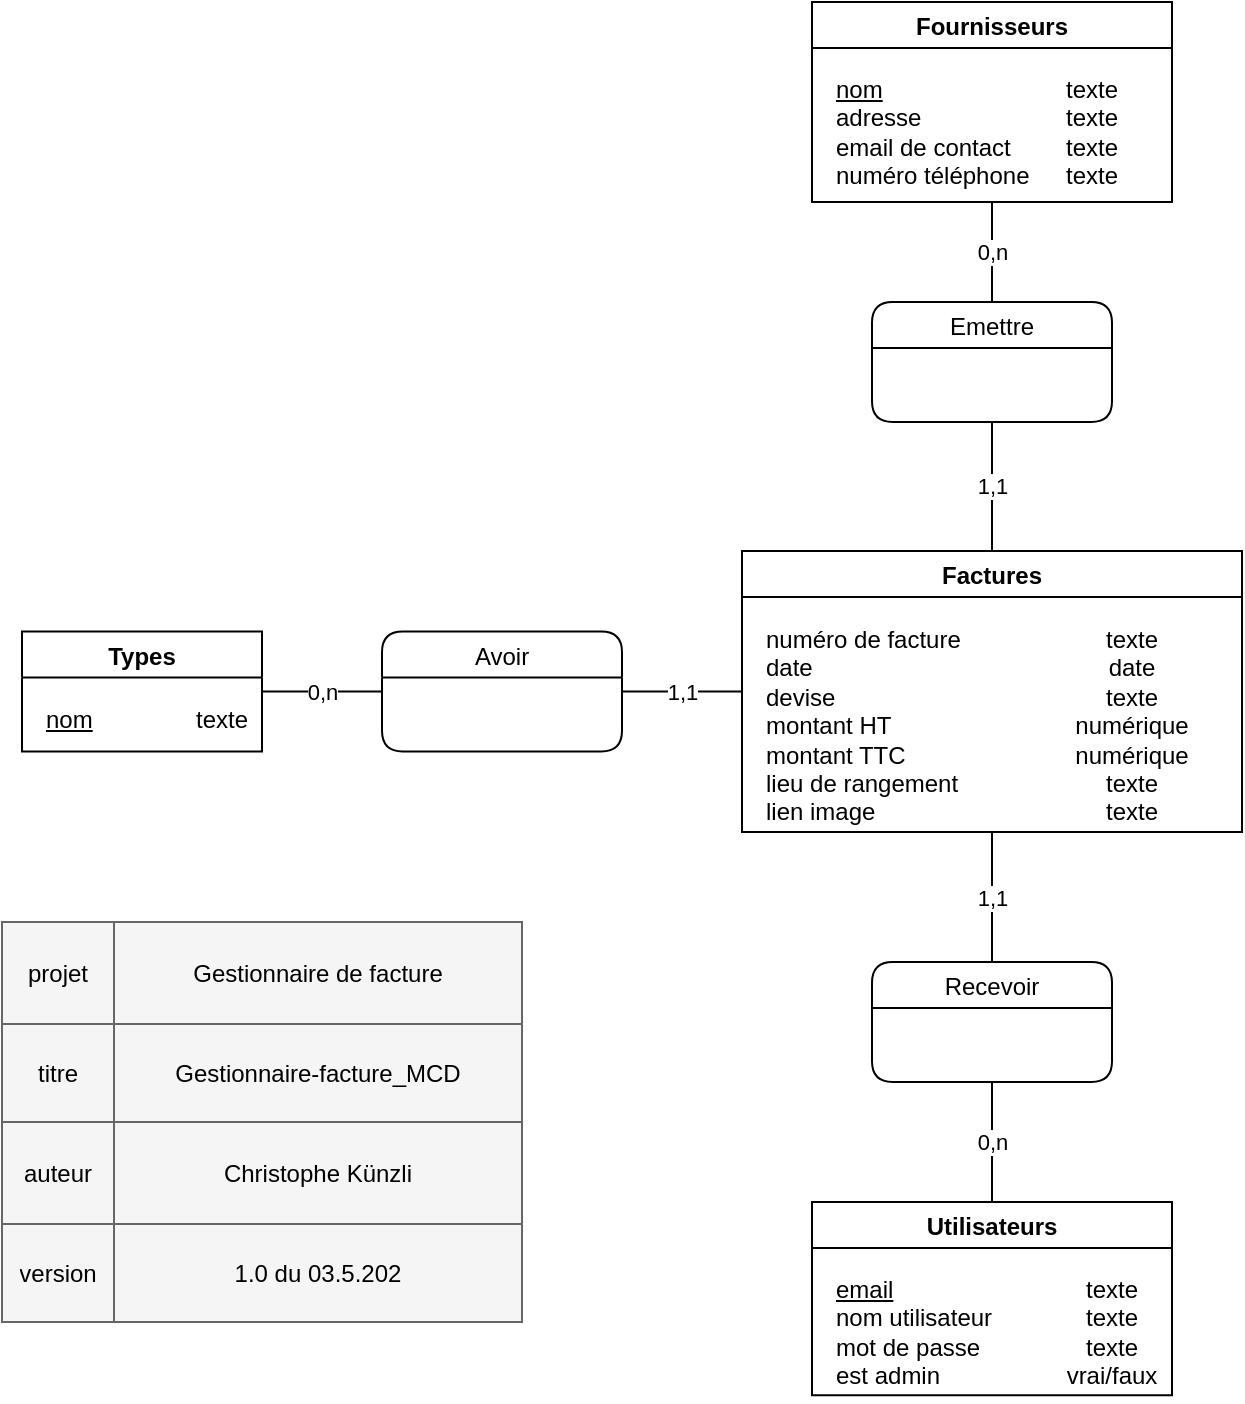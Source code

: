 <mxfile version="13.9.9" type="device"><diagram id="wSMjhmOGnyHE6R6_RnmL" name="Page-1"><mxGraphModel dx="1086" dy="806" grid="1" gridSize="10" guides="1" tooltips="1" connect="1" arrows="1" fold="1" page="1" pageScale="1" pageWidth="1169" pageHeight="827" math="0" shadow="0"><root><mxCell id="0"/><mxCell id="1" parent="0"/><mxCell id="KbxbQT1INxKjgQhn558X-4" value="" style="shape=table;html=1;whiteSpace=wrap;startSize=0;container=1;collapsible=0;childLayout=tableLayout;fillColor=#f5f5f5;strokeColor=#666666;fontColor=#333333;" parent="1" vertex="1"><mxGeometry x="10" y="480" width="260" height="200" as="geometry"/></mxCell><mxCell id="KbxbQT1INxKjgQhn558X-5" value="" style="shape=tableRow;horizontal=0;startSize=0;swimlaneHead=0;swimlaneBody=0;top=0;left=0;bottom=0;right=0;collapsible=0;dropTarget=0;fillColor=none;points=[[0,0.5],[1,0.5]];portConstraint=eastwest;" parent="KbxbQT1INxKjgQhn558X-4" vertex="1"><mxGeometry width="260" height="51" as="geometry"/></mxCell><mxCell id="KbxbQT1INxKjgQhn558X-6" value="projet" style="shape=partialRectangle;html=1;whiteSpace=wrap;connectable=0;fillColor=none;top=0;left=0;bottom=0;right=0;overflow=hidden;" parent="KbxbQT1INxKjgQhn558X-5" vertex="1"><mxGeometry width="56" height="51" as="geometry"><mxRectangle width="56" height="51" as="alternateBounds"/></mxGeometry></mxCell><mxCell id="KbxbQT1INxKjgQhn558X-7" value="Gestionnaire de facture" style="shape=partialRectangle;html=1;whiteSpace=wrap;connectable=0;fillColor=none;top=0;left=0;bottom=0;right=0;overflow=hidden;" parent="KbxbQT1INxKjgQhn558X-5" vertex="1"><mxGeometry x="56" width="204" height="51" as="geometry"><mxRectangle width="204" height="51" as="alternateBounds"/></mxGeometry></mxCell><mxCell id="KbxbQT1INxKjgQhn558X-8" value="" style="shape=tableRow;horizontal=0;startSize=0;swimlaneHead=0;swimlaneBody=0;top=0;left=0;bottom=0;right=0;collapsible=0;dropTarget=0;fillColor=none;points=[[0,0.5],[1,0.5]];portConstraint=eastwest;" parent="KbxbQT1INxKjgQhn558X-4" vertex="1"><mxGeometry y="51" width="260" height="49" as="geometry"/></mxCell><mxCell id="KbxbQT1INxKjgQhn558X-9" value="titre" style="shape=partialRectangle;html=1;whiteSpace=wrap;connectable=0;fillColor=none;top=0;left=0;bottom=0;right=0;overflow=hidden;" parent="KbxbQT1INxKjgQhn558X-8" vertex="1"><mxGeometry width="56" height="49" as="geometry"><mxRectangle width="56" height="49" as="alternateBounds"/></mxGeometry></mxCell><mxCell id="KbxbQT1INxKjgQhn558X-10" value="Gestionnaire-facture_MCD" style="shape=partialRectangle;html=1;whiteSpace=wrap;connectable=0;fillColor=none;top=0;left=0;bottom=0;right=0;overflow=hidden;" parent="KbxbQT1INxKjgQhn558X-8" vertex="1"><mxGeometry x="56" width="204" height="49" as="geometry"><mxRectangle width="204" height="49" as="alternateBounds"/></mxGeometry></mxCell><mxCell id="KbxbQT1INxKjgQhn558X-11" value="" style="shape=tableRow;horizontal=0;startSize=0;swimlaneHead=0;swimlaneBody=0;top=0;left=0;bottom=0;right=0;collapsible=0;dropTarget=0;fillColor=none;points=[[0,0.5],[1,0.5]];portConstraint=eastwest;" parent="KbxbQT1INxKjgQhn558X-4" vertex="1"><mxGeometry y="100" width="260" height="51" as="geometry"/></mxCell><mxCell id="KbxbQT1INxKjgQhn558X-12" value="auteur" style="shape=partialRectangle;html=1;whiteSpace=wrap;connectable=0;fillColor=none;top=0;left=0;bottom=0;right=0;overflow=hidden;" parent="KbxbQT1INxKjgQhn558X-11" vertex="1"><mxGeometry width="56" height="51" as="geometry"><mxRectangle width="56" height="51" as="alternateBounds"/></mxGeometry></mxCell><mxCell id="KbxbQT1INxKjgQhn558X-13" value="Christophe Künzli&lt;br&gt;" style="shape=partialRectangle;html=1;whiteSpace=wrap;connectable=0;fillColor=none;top=0;left=0;bottom=0;right=0;overflow=hidden;" parent="KbxbQT1INxKjgQhn558X-11" vertex="1"><mxGeometry x="56" width="204" height="51" as="geometry"><mxRectangle width="204" height="51" as="alternateBounds"/></mxGeometry></mxCell><mxCell id="KbxbQT1INxKjgQhn558X-14" style="shape=tableRow;horizontal=0;startSize=0;swimlaneHead=0;swimlaneBody=0;top=0;left=0;bottom=0;right=0;collapsible=0;dropTarget=0;fillColor=none;points=[[0,0.5],[1,0.5]];portConstraint=eastwest;" parent="KbxbQT1INxKjgQhn558X-4" vertex="1"><mxGeometry y="151" width="260" height="49" as="geometry"/></mxCell><mxCell id="KbxbQT1INxKjgQhn558X-15" value="version" style="shape=partialRectangle;html=1;whiteSpace=wrap;connectable=0;fillColor=none;top=0;left=0;bottom=0;right=0;overflow=hidden;" parent="KbxbQT1INxKjgQhn558X-14" vertex="1"><mxGeometry width="56" height="49" as="geometry"><mxRectangle width="56" height="49" as="alternateBounds"/></mxGeometry></mxCell><mxCell id="KbxbQT1INxKjgQhn558X-16" value="1.0 du 03.5.202" style="shape=partialRectangle;html=1;whiteSpace=wrap;connectable=0;fillColor=none;top=0;left=0;bottom=0;right=0;overflow=hidden;" parent="KbxbQT1INxKjgQhn558X-14" vertex="1"><mxGeometry x="56" width="204" height="49" as="geometry"><mxRectangle width="204" height="49" as="alternateBounds"/></mxGeometry></mxCell><mxCell id="OIQFm0iM9I4C4Nz8A6ek-1" value="Fournisseurs" style="swimlane;startSize=23;" parent="1" vertex="1"><mxGeometry x="415" y="20" width="180" height="100" as="geometry"/></mxCell><mxCell id="OIQFm0iM9I4C4Nz8A6ek-2" value="&lt;u&gt;nom&lt;/u&gt;&lt;br&gt;adresse&lt;br&gt;email de contact&lt;br&gt;numéro téléphone" style="text;html=1;strokeColor=none;fillColor=none;align=left;verticalAlign=top;whiteSpace=wrap;rounded=0;labelPosition=center;verticalLabelPosition=middle;" parent="OIQFm0iM9I4C4Nz8A6ek-1" vertex="1"><mxGeometry x="10" y="30" width="110" height="70" as="geometry"/></mxCell><mxCell id="OIQFm0iM9I4C4Nz8A6ek-3" value="texte&lt;br&gt;texte&lt;br&gt;texte&lt;br&gt;texte" style="text;html=1;strokeColor=none;fillColor=none;align=center;verticalAlign=top;whiteSpace=wrap;rounded=0;" parent="OIQFm0iM9I4C4Nz8A6ek-1" vertex="1"><mxGeometry x="110" y="30" width="60" height="70" as="geometry"/></mxCell><mxCell id="OIQFm0iM9I4C4Nz8A6ek-4" value="Factures" style="swimlane;startSize=23;" parent="1" vertex="1"><mxGeometry x="380" y="294.56" width="250" height="140.44" as="geometry"/></mxCell><mxCell id="OIQFm0iM9I4C4Nz8A6ek-5" value="numéro de facture&lt;br&gt;date&lt;br&gt;devise&lt;br&gt;montant HT&lt;br&gt;montant TTC&lt;br&gt;lieu de rangement&lt;br&gt;lien image" style="text;html=1;strokeColor=none;fillColor=none;align=left;verticalAlign=top;whiteSpace=wrap;rounded=0;labelPosition=center;verticalLabelPosition=middle;" parent="OIQFm0iM9I4C4Nz8A6ek-4" vertex="1"><mxGeometry x="10" y="30" width="130" height="100" as="geometry"/></mxCell><mxCell id="OIQFm0iM9I4C4Nz8A6ek-6" value="texte&lt;br&gt;date&lt;br&gt;texte&lt;br&gt;numérique&lt;br&gt;numérique&lt;br&gt;texte&lt;br&gt;texte" style="text;html=1;strokeColor=none;fillColor=none;align=center;verticalAlign=top;whiteSpace=wrap;rounded=0;" parent="OIQFm0iM9I4C4Nz8A6ek-4" vertex="1"><mxGeometry x="140" y="30" width="110" height="110" as="geometry"/></mxCell><mxCell id="OIQFm0iM9I4C4Nz8A6ek-16" value="Utilisateurs" style="swimlane;startSize=23;" parent="1" vertex="1"><mxGeometry x="415" y="620" width="180" height="96.66" as="geometry"/></mxCell><mxCell id="OIQFm0iM9I4C4Nz8A6ek-17" value="&lt;u&gt;email&lt;/u&gt;&lt;br&gt;nom utilisateur&lt;br&gt;mot de passe&lt;br&gt;est admin" style="text;html=1;strokeColor=none;fillColor=none;align=left;verticalAlign=top;whiteSpace=wrap;rounded=0;labelPosition=center;verticalLabelPosition=middle;" parent="OIQFm0iM9I4C4Nz8A6ek-16" vertex="1"><mxGeometry x="10" y="30" width="110" height="70" as="geometry"/></mxCell><mxCell id="OIQFm0iM9I4C4Nz8A6ek-18" value="texte&lt;br&gt;texte&lt;br&gt;texte&lt;br&gt;vrai/faux" style="text;html=1;strokeColor=none;fillColor=none;align=center;verticalAlign=top;whiteSpace=wrap;rounded=0;" parent="OIQFm0iM9I4C4Nz8A6ek-16" vertex="1"><mxGeometry x="120" y="30" width="60" height="70" as="geometry"/></mxCell><mxCell id="3x8nwYnUrmbt2lduOe97-4" value="Emettre" style="swimlane;rounded=1;fontStyle=0;startSize=23;" parent="1" vertex="1"><mxGeometry x="445" y="170" width="120" height="60" as="geometry"/></mxCell><mxCell id="3x8nwYnUrmbt2lduOe97-5" value="0,n" style="endArrow=none;html=1;exitX=0.5;exitY=0;exitDx=0;exitDy=0;entryX=0.5;entryY=1;entryDx=0;entryDy=0;" parent="1" source="3x8nwYnUrmbt2lduOe97-4" target="OIQFm0iM9I4C4Nz8A6ek-1" edge="1"><mxGeometry width="50" height="50" relative="1" as="geometry"><mxPoint x="530" y="289" as="sourcePoint"/><mxPoint x="610" y="110" as="targetPoint"/></mxGeometry></mxCell><mxCell id="ftNoPTmfZaoYOgK5EIQL-12" value="Types" style="swimlane;startSize=23;" parent="1" vertex="1"><mxGeometry x="20" y="334.78" width="120" height="60" as="geometry"/></mxCell><mxCell id="ftNoPTmfZaoYOgK5EIQL-13" value="&lt;u&gt;nom&lt;/u&gt;" style="text;html=1;strokeColor=none;fillColor=none;align=left;verticalAlign=top;whiteSpace=wrap;rounded=0;labelPosition=center;verticalLabelPosition=middle;" parent="ftNoPTmfZaoYOgK5EIQL-12" vertex="1"><mxGeometry x="10" y="30" width="60" height="30" as="geometry"/></mxCell><mxCell id="ftNoPTmfZaoYOgK5EIQL-14" value="texte" style="text;html=1;strokeColor=none;fillColor=none;align=center;verticalAlign=top;whiteSpace=wrap;rounded=0;" parent="ftNoPTmfZaoYOgK5EIQL-12" vertex="1"><mxGeometry x="70" y="30" width="60" height="20" as="geometry"/></mxCell><mxCell id="hlFltfn1D6zrowRES-28-3" value="Avoir" style="swimlane;rounded=1;fontStyle=0;startSize=23;" parent="1" vertex="1"><mxGeometry x="200" y="334.78" width="120" height="60" as="geometry"/></mxCell><mxCell id="hlFltfn1D6zrowRES-28-5" value="1,1" style="endArrow=none;html=1;exitX=1;exitY=0.5;exitDx=0;exitDy=0;entryX=0;entryY=0.5;entryDx=0;entryDy=0;" parent="1" source="hlFltfn1D6zrowRES-28-3" target="OIQFm0iM9I4C4Nz8A6ek-4" edge="1"><mxGeometry width="50" height="50" relative="1" as="geometry"><mxPoint x="860" y="267.58" as="sourcePoint"/><mxPoint x="960" y="380" as="targetPoint"/></mxGeometry></mxCell><mxCell id="AhK9H3hgUSdX7cAUIE4U-1" value="0,n" style="endArrow=none;html=1;exitX=1;exitY=0.5;exitDx=0;exitDy=0;entryX=0;entryY=0.5;entryDx=0;entryDy=0;" parent="1" source="ftNoPTmfZaoYOgK5EIQL-12" target="hlFltfn1D6zrowRES-28-3" edge="1"><mxGeometry width="50" height="50" relative="1" as="geometry"><mxPoint x="740" y="414" as="sourcePoint"/><mxPoint x="800" y="414" as="targetPoint"/></mxGeometry></mxCell><mxCell id="AhK9H3hgUSdX7cAUIE4U-2" value="1,1" style="endArrow=none;html=1;exitX=0.5;exitY=0;exitDx=0;exitDy=0;entryX=0.5;entryY=1;entryDx=0;entryDy=0;" parent="1" source="OIQFm0iM9I4C4Nz8A6ek-4" target="3x8nwYnUrmbt2lduOe97-4" edge="1"><mxGeometry width="50" height="50" relative="1" as="geometry"><mxPoint x="585" y="284" as="sourcePoint"/><mxPoint x="585" y="230" as="targetPoint"/></mxGeometry></mxCell><mxCell id="5mUD_UqeDDlZf8WhuaPT-2" value="Recevoir" style="swimlane;rounded=1;fontStyle=0;startSize=23;" vertex="1" parent="1"><mxGeometry x="445" y="500" width="120" height="60" as="geometry"/></mxCell><mxCell id="5mUD_UqeDDlZf8WhuaPT-3" value="0,n" style="endArrow=none;html=1;exitX=0.5;exitY=0;exitDx=0;exitDy=0;entryX=0.5;entryY=1;entryDx=0;entryDy=0;" edge="1" parent="1" source="OIQFm0iM9I4C4Nz8A6ek-16" target="5mUD_UqeDDlZf8WhuaPT-2"><mxGeometry width="50" height="50" relative="1" as="geometry"><mxPoint x="380" y="579.5" as="sourcePoint"/><mxPoint x="440" y="579.5" as="targetPoint"/></mxGeometry></mxCell><mxCell id="5mUD_UqeDDlZf8WhuaPT-4" value="1,1" style="endArrow=none;html=1;exitX=0.5;exitY=0;exitDx=0;exitDy=0;entryX=0.5;entryY=1;entryDx=0;entryDy=0;" edge="1" parent="1" source="5mUD_UqeDDlZf8WhuaPT-2" target="OIQFm0iM9I4C4Nz8A6ek-4"><mxGeometry width="50" height="50" relative="1" as="geometry"><mxPoint x="410" y="460" as="sourcePoint"/><mxPoint x="510" y="450" as="targetPoint"/></mxGeometry></mxCell></root></mxGraphModel></diagram></mxfile>